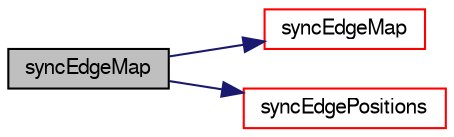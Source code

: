 digraph "syncEdgeMap"
{
  bgcolor="transparent";
  edge [fontname="FreeSans",fontsize="10",labelfontname="FreeSans",labelfontsize="10"];
  node [fontname="FreeSans",fontsize="10",shape=record];
  rankdir="LR";
  Node8778 [label="syncEdgeMap",height=0.2,width=0.4,color="black", fillcolor="grey75", style="filled", fontcolor="black"];
  Node8778 -> Node8779 [color="midnightblue",fontsize="10",style="solid",fontname="FreeSans"];
  Node8779 [label="syncEdgeMap",height=0.2,width=0.4,color="red",URL="$a27502.html#a154ac086463b8d7a0eed8c4539d3ab73",tooltip="Synchronize values on selected edges. "];
  Node8778 -> Node9136 [color="midnightblue",fontsize="10",style="solid",fontname="FreeSans"];
  Node9136 [label="syncEdgePositions",height=0.2,width=0.4,color="red",URL="$a27502.html#a6b6d5805ee5c869b4bb7c42840c3e982",tooltip="Synchronize locations on all mesh edges. "];
}
